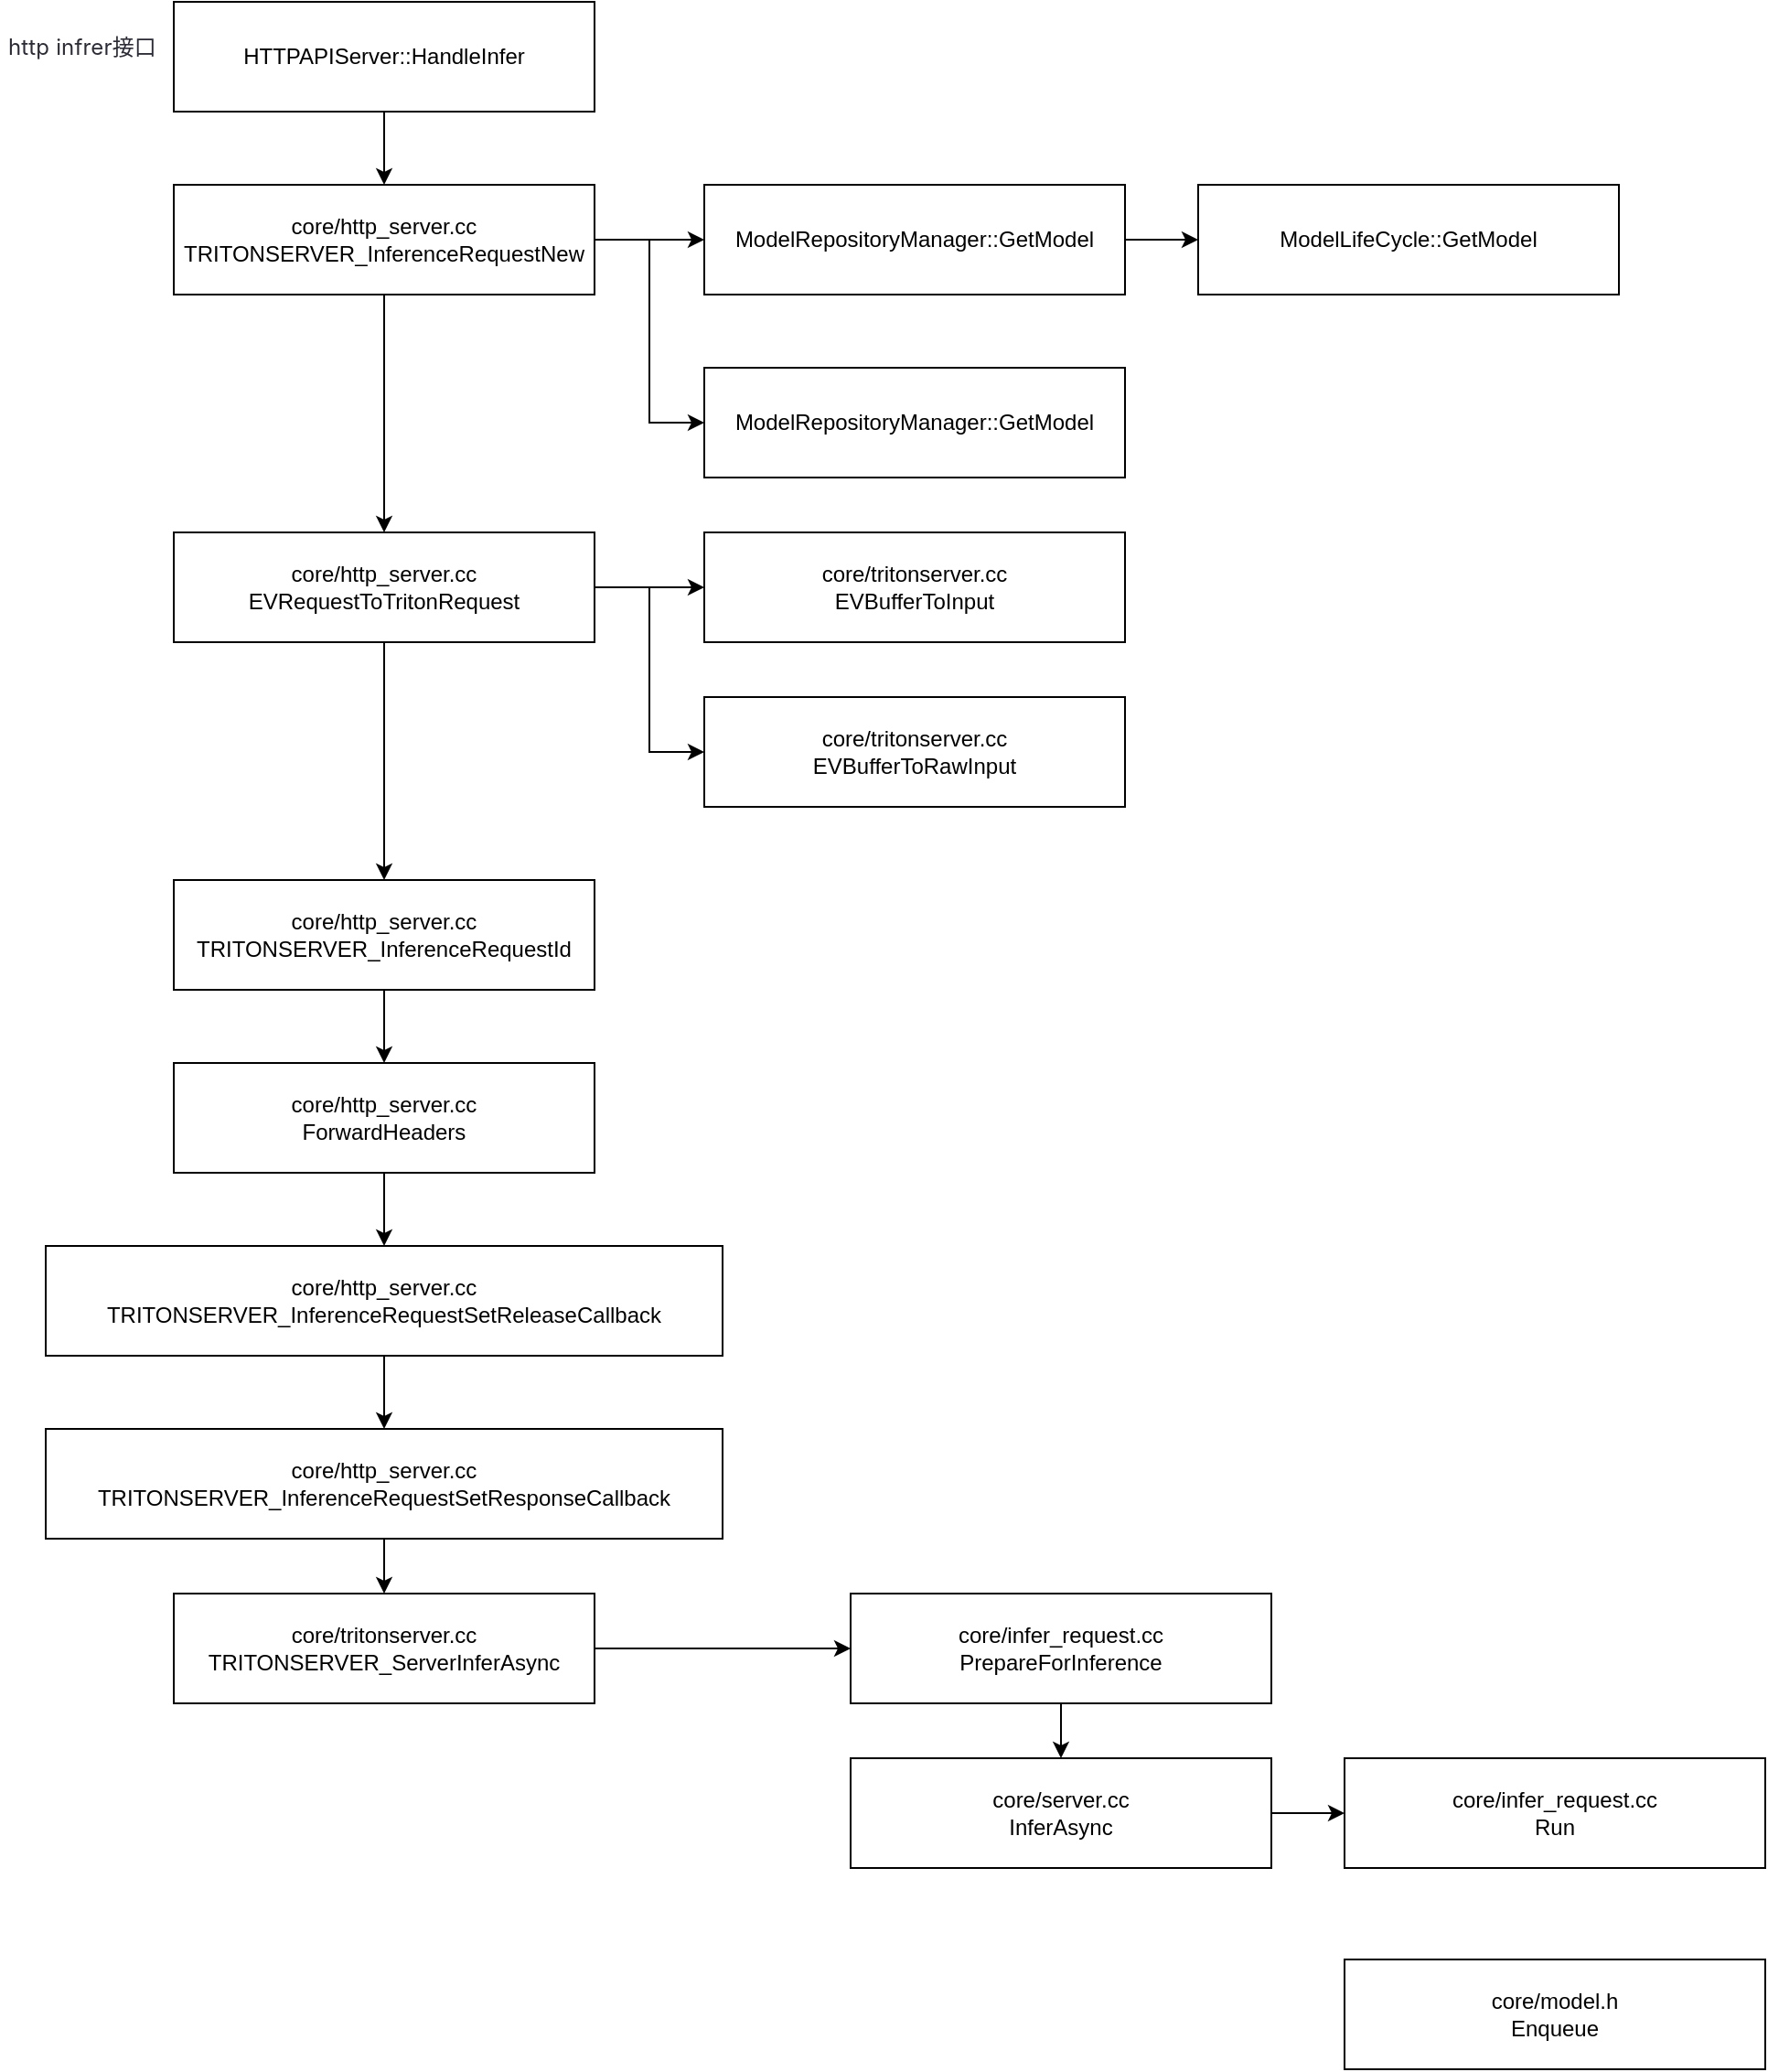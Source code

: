 <mxfile version="26.0.5">
  <diagram name="第 1 页" id="pDGJuI-7vzYrcwJg5P6v">
    <mxGraphModel dx="327" dy="532" grid="1" gridSize="10" guides="1" tooltips="1" connect="1" arrows="1" fold="1" page="1" pageScale="1" pageWidth="827" pageHeight="1169" math="0" shadow="0">
      <root>
        <mxCell id="0" />
        <mxCell id="1" parent="0" />
        <mxCell id="nku8yffjrh3vuvWNtaAY-4" value="" style="edgeStyle=orthogonalEdgeStyle;rounded=0;orthogonalLoop=1;jettySize=auto;html=1;" edge="1" parent="1" source="nku8yffjrh3vuvWNtaAY-1" target="nku8yffjrh3vuvWNtaAY-3">
          <mxGeometry relative="1" as="geometry" />
        </mxCell>
        <mxCell id="nku8yffjrh3vuvWNtaAY-1" value="HTTPAPIServer::HandleInfer" style="rounded=0;whiteSpace=wrap;html=1;" vertex="1" parent="1">
          <mxGeometry x="1560" y="120" width="230" height="60" as="geometry" />
        </mxCell>
        <mxCell id="nku8yffjrh3vuvWNtaAY-2" value="&lt;span style=&quot;color: rgb(44, 44, 54); font-family: -apple-system, BlinkMacSystemFont, &amp;quot;Segoe UI&amp;quot;, &amp;quot;Noto Sans&amp;quot;, Helvetica, Arial, sans-serif, &amp;quot;Apple Color Emoji&amp;quot;, &amp;quot;Segoe UI Emoji&amp;quot;; letter-spacing: 0.08px; text-align: start; white-space-collapse: preserve; background-color: rgb(255, 255, 255);&quot;&gt;&lt;font style=&quot;font-size: 12px;&quot;&gt;http infrer接口&lt;/font&gt;&lt;/span&gt;" style="text;strokeColor=none;align=center;fillColor=none;html=1;verticalAlign=middle;whiteSpace=wrap;rounded=0;" vertex="1" parent="1">
          <mxGeometry x="1465" y="130" width="90" height="30" as="geometry" />
        </mxCell>
        <mxCell id="nku8yffjrh3vuvWNtaAY-6" value="" style="edgeStyle=orthogonalEdgeStyle;rounded=0;orthogonalLoop=1;jettySize=auto;html=1;" edge="1" parent="1" source="nku8yffjrh3vuvWNtaAY-3" target="nku8yffjrh3vuvWNtaAY-5">
          <mxGeometry relative="1" as="geometry" />
        </mxCell>
        <mxCell id="nku8yffjrh3vuvWNtaAY-10" style="edgeStyle=orthogonalEdgeStyle;rounded=0;orthogonalLoop=1;jettySize=auto;html=1;exitX=1;exitY=0.5;exitDx=0;exitDy=0;entryX=0;entryY=0.5;entryDx=0;entryDy=0;" edge="1" parent="1" source="nku8yffjrh3vuvWNtaAY-3" target="nku8yffjrh3vuvWNtaAY-9">
          <mxGeometry relative="1" as="geometry" />
        </mxCell>
        <mxCell id="nku8yffjrh3vuvWNtaAY-12" style="edgeStyle=orthogonalEdgeStyle;rounded=0;orthogonalLoop=1;jettySize=auto;html=1;" edge="1" parent="1" source="nku8yffjrh3vuvWNtaAY-3" target="nku8yffjrh3vuvWNtaAY-11">
          <mxGeometry relative="1" as="geometry" />
        </mxCell>
        <mxCell id="nku8yffjrh3vuvWNtaAY-3" value="&lt;div&gt;core/http_server.cc&lt;/div&gt;&lt;div&gt;TRITONSERVER_InferenceRequestNew&lt;/div&gt;" style="rounded=0;whiteSpace=wrap;html=1;" vertex="1" parent="1">
          <mxGeometry x="1560" y="220" width="230" height="60" as="geometry" />
        </mxCell>
        <mxCell id="nku8yffjrh3vuvWNtaAY-8" value="" style="edgeStyle=orthogonalEdgeStyle;rounded=0;orthogonalLoop=1;jettySize=auto;html=1;" edge="1" parent="1" source="nku8yffjrh3vuvWNtaAY-5" target="nku8yffjrh3vuvWNtaAY-7">
          <mxGeometry relative="1" as="geometry" />
        </mxCell>
        <mxCell id="nku8yffjrh3vuvWNtaAY-5" value="&lt;div&gt;ModelRepositoryManager::GetModel&lt;/div&gt;" style="rounded=0;whiteSpace=wrap;html=1;" vertex="1" parent="1">
          <mxGeometry x="1850" y="220" width="230" height="60" as="geometry" />
        </mxCell>
        <mxCell id="nku8yffjrh3vuvWNtaAY-7" value="&lt;div&gt;ModelLifeCycle::GetModel&lt;/div&gt;" style="rounded=0;whiteSpace=wrap;html=1;" vertex="1" parent="1">
          <mxGeometry x="2120" y="220" width="230" height="60" as="geometry" />
        </mxCell>
        <mxCell id="nku8yffjrh3vuvWNtaAY-9" value="&lt;div&gt;ModelRepositoryManager::GetModel&lt;/div&gt;" style="rounded=0;whiteSpace=wrap;html=1;" vertex="1" parent="1">
          <mxGeometry x="1850" y="320" width="230" height="60" as="geometry" />
        </mxCell>
        <mxCell id="nku8yffjrh3vuvWNtaAY-14" style="edgeStyle=orthogonalEdgeStyle;rounded=0;orthogonalLoop=1;jettySize=auto;html=1;exitX=1;exitY=0.5;exitDx=0;exitDy=0;" edge="1" parent="1" source="nku8yffjrh3vuvWNtaAY-11" target="nku8yffjrh3vuvWNtaAY-13">
          <mxGeometry relative="1" as="geometry" />
        </mxCell>
        <mxCell id="nku8yffjrh3vuvWNtaAY-16" style="edgeStyle=orthogonalEdgeStyle;rounded=0;orthogonalLoop=1;jettySize=auto;html=1;exitX=1;exitY=0.5;exitDx=0;exitDy=0;entryX=0;entryY=0.5;entryDx=0;entryDy=0;" edge="1" parent="1" source="nku8yffjrh3vuvWNtaAY-11" target="nku8yffjrh3vuvWNtaAY-15">
          <mxGeometry relative="1" as="geometry" />
        </mxCell>
        <mxCell id="nku8yffjrh3vuvWNtaAY-18" style="edgeStyle=orthogonalEdgeStyle;rounded=0;orthogonalLoop=1;jettySize=auto;html=1;exitX=0.5;exitY=1;exitDx=0;exitDy=0;entryX=0.5;entryY=0;entryDx=0;entryDy=0;" edge="1" parent="1" source="nku8yffjrh3vuvWNtaAY-11" target="nku8yffjrh3vuvWNtaAY-17">
          <mxGeometry relative="1" as="geometry" />
        </mxCell>
        <mxCell id="nku8yffjrh3vuvWNtaAY-11" value="&lt;div&gt;core/http_server.cc&lt;/div&gt;&lt;div&gt;EVRequestToTritonRequest&lt;/div&gt;" style="rounded=0;whiteSpace=wrap;html=1;" vertex="1" parent="1">
          <mxGeometry x="1560" y="410" width="230" height="60" as="geometry" />
        </mxCell>
        <mxCell id="nku8yffjrh3vuvWNtaAY-13" value="&lt;div&gt;core/tritonserver.cc&lt;/div&gt;&lt;div&gt;EVBufferToInput&lt;/div&gt;" style="rounded=0;whiteSpace=wrap;html=1;" vertex="1" parent="1">
          <mxGeometry x="1850" y="410" width="230" height="60" as="geometry" />
        </mxCell>
        <mxCell id="nku8yffjrh3vuvWNtaAY-15" value="&lt;div&gt;core/tritonserver.cc&lt;/div&gt;&lt;div&gt;EVBufferToRawInput&lt;/div&gt;" style="rounded=0;whiteSpace=wrap;html=1;" vertex="1" parent="1">
          <mxGeometry x="1850" y="500" width="230" height="60" as="geometry" />
        </mxCell>
        <mxCell id="nku8yffjrh3vuvWNtaAY-20" value="" style="edgeStyle=orthogonalEdgeStyle;rounded=0;orthogonalLoop=1;jettySize=auto;html=1;" edge="1" parent="1" source="nku8yffjrh3vuvWNtaAY-17" target="nku8yffjrh3vuvWNtaAY-19">
          <mxGeometry relative="1" as="geometry" />
        </mxCell>
        <mxCell id="nku8yffjrh3vuvWNtaAY-17" value="&lt;div&gt;core/http_server.cc&lt;/div&gt;&lt;div&gt;TRITONSERVER_InferenceRequestId&lt;/div&gt;" style="rounded=0;whiteSpace=wrap;html=1;" vertex="1" parent="1">
          <mxGeometry x="1560" y="600" width="230" height="60" as="geometry" />
        </mxCell>
        <mxCell id="nku8yffjrh3vuvWNtaAY-22" value="" style="edgeStyle=orthogonalEdgeStyle;rounded=0;orthogonalLoop=1;jettySize=auto;html=1;" edge="1" parent="1" source="nku8yffjrh3vuvWNtaAY-19" target="nku8yffjrh3vuvWNtaAY-21">
          <mxGeometry relative="1" as="geometry" />
        </mxCell>
        <mxCell id="nku8yffjrh3vuvWNtaAY-19" value="&lt;div&gt;core/http_server.cc&lt;/div&gt;&lt;div&gt;ForwardHeaders&lt;/div&gt;" style="rounded=0;whiteSpace=wrap;html=1;" vertex="1" parent="1">
          <mxGeometry x="1560" y="700" width="230" height="60" as="geometry" />
        </mxCell>
        <mxCell id="nku8yffjrh3vuvWNtaAY-24" value="" style="edgeStyle=orthogonalEdgeStyle;rounded=0;orthogonalLoop=1;jettySize=auto;html=1;" edge="1" parent="1" source="nku8yffjrh3vuvWNtaAY-21" target="nku8yffjrh3vuvWNtaAY-23">
          <mxGeometry relative="1" as="geometry" />
        </mxCell>
        <mxCell id="nku8yffjrh3vuvWNtaAY-21" value="&lt;div&gt;core/http_server.cc&lt;/div&gt;&lt;div&gt;TRITONSERVER_InferenceRequestSetReleaseCallback&lt;/div&gt;" style="rounded=0;whiteSpace=wrap;html=1;" vertex="1" parent="1">
          <mxGeometry x="1490" y="800" width="370" height="60" as="geometry" />
        </mxCell>
        <mxCell id="nku8yffjrh3vuvWNtaAY-26" value="" style="edgeStyle=orthogonalEdgeStyle;rounded=0;orthogonalLoop=1;jettySize=auto;html=1;" edge="1" parent="1" source="nku8yffjrh3vuvWNtaAY-23" target="nku8yffjrh3vuvWNtaAY-25">
          <mxGeometry relative="1" as="geometry" />
        </mxCell>
        <mxCell id="nku8yffjrh3vuvWNtaAY-23" value="&lt;div&gt;core/http_server.cc&lt;/div&gt;&lt;div&gt;TRITONSERVER_InferenceRequestSetResponseCallback&lt;/div&gt;" style="rounded=0;whiteSpace=wrap;html=1;" vertex="1" parent="1">
          <mxGeometry x="1490" y="900" width="370" height="60" as="geometry" />
        </mxCell>
        <mxCell id="nku8yffjrh3vuvWNtaAY-29" style="edgeStyle=orthogonalEdgeStyle;rounded=0;orthogonalLoop=1;jettySize=auto;html=1;entryX=0;entryY=0.5;entryDx=0;entryDy=0;" edge="1" parent="1" source="nku8yffjrh3vuvWNtaAY-25" target="nku8yffjrh3vuvWNtaAY-27">
          <mxGeometry relative="1" as="geometry" />
        </mxCell>
        <mxCell id="nku8yffjrh3vuvWNtaAY-25" value="&lt;div&gt;core/tritonserver.cc&lt;/div&gt;&lt;div&gt;TRITONSERVER_ServerInferAsync&lt;/div&gt;" style="rounded=0;whiteSpace=wrap;html=1;" vertex="1" parent="1">
          <mxGeometry x="1560" y="990" width="230" height="60" as="geometry" />
        </mxCell>
        <mxCell id="nku8yffjrh3vuvWNtaAY-31" value="" style="edgeStyle=orthogonalEdgeStyle;rounded=0;orthogonalLoop=1;jettySize=auto;html=1;" edge="1" parent="1" source="nku8yffjrh3vuvWNtaAY-27" target="nku8yffjrh3vuvWNtaAY-30">
          <mxGeometry relative="1" as="geometry" />
        </mxCell>
        <mxCell id="nku8yffjrh3vuvWNtaAY-27" value="&lt;div&gt;core/infer_request.cc&lt;/div&gt;&lt;div&gt;PrepareForInference&lt;/div&gt;" style="rounded=0;whiteSpace=wrap;html=1;" vertex="1" parent="1">
          <mxGeometry x="1930" y="990" width="230" height="60" as="geometry" />
        </mxCell>
        <mxCell id="nku8yffjrh3vuvWNtaAY-33" value="" style="edgeStyle=orthogonalEdgeStyle;rounded=0;orthogonalLoop=1;jettySize=auto;html=1;" edge="1" parent="1" source="nku8yffjrh3vuvWNtaAY-30" target="nku8yffjrh3vuvWNtaAY-32">
          <mxGeometry relative="1" as="geometry" />
        </mxCell>
        <mxCell id="nku8yffjrh3vuvWNtaAY-30" value="&lt;div&gt;core/server.cc&lt;/div&gt;&lt;div&gt;InferAsync&lt;/div&gt;" style="rounded=0;whiteSpace=wrap;html=1;" vertex="1" parent="1">
          <mxGeometry x="1930" y="1080" width="230" height="60" as="geometry" />
        </mxCell>
        <mxCell id="nku8yffjrh3vuvWNtaAY-32" value="&lt;div&gt;core/infer_request.cc&lt;/div&gt;&lt;div&gt;Run&lt;/div&gt;" style="rounded=0;whiteSpace=wrap;html=1;" vertex="1" parent="1">
          <mxGeometry x="2200" y="1080" width="230" height="60" as="geometry" />
        </mxCell>
        <mxCell id="nku8yffjrh3vuvWNtaAY-34" value="&lt;div&gt;core/model.h&lt;/div&gt;&lt;div&gt;Enqueue&lt;/div&gt;" style="rounded=0;whiteSpace=wrap;html=1;" vertex="1" parent="1">
          <mxGeometry x="2200" y="1190" width="230" height="60" as="geometry" />
        </mxCell>
      </root>
    </mxGraphModel>
  </diagram>
</mxfile>
